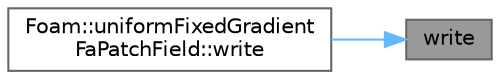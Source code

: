 digraph "write"
{
 // LATEX_PDF_SIZE
  bgcolor="transparent";
  edge [fontname=Helvetica,fontsize=10,labelfontname=Helvetica,labelfontsize=10];
  node [fontname=Helvetica,fontsize=10,shape=box,height=0.2,width=0.4];
  rankdir="RL";
  Node1 [id="Node000001",label="write",height=0.2,width=0.4,color="gray40", fillcolor="grey60", style="filled", fontcolor="black",tooltip=" "];
  Node1 -> Node2 [id="edge1_Node000001_Node000002",dir="back",color="steelblue1",style="solid",tooltip=" "];
  Node2 [id="Node000002",label="Foam::uniformFixedGradient\lFaPatchField::write",height=0.2,width=0.4,color="grey40", fillcolor="white", style="filled",URL="$classFoam_1_1uniformFixedGradientFaPatchField.html#a78cec3e4ecac4a89a3ad8d38f2ad21f5",tooltip=" "];
}
